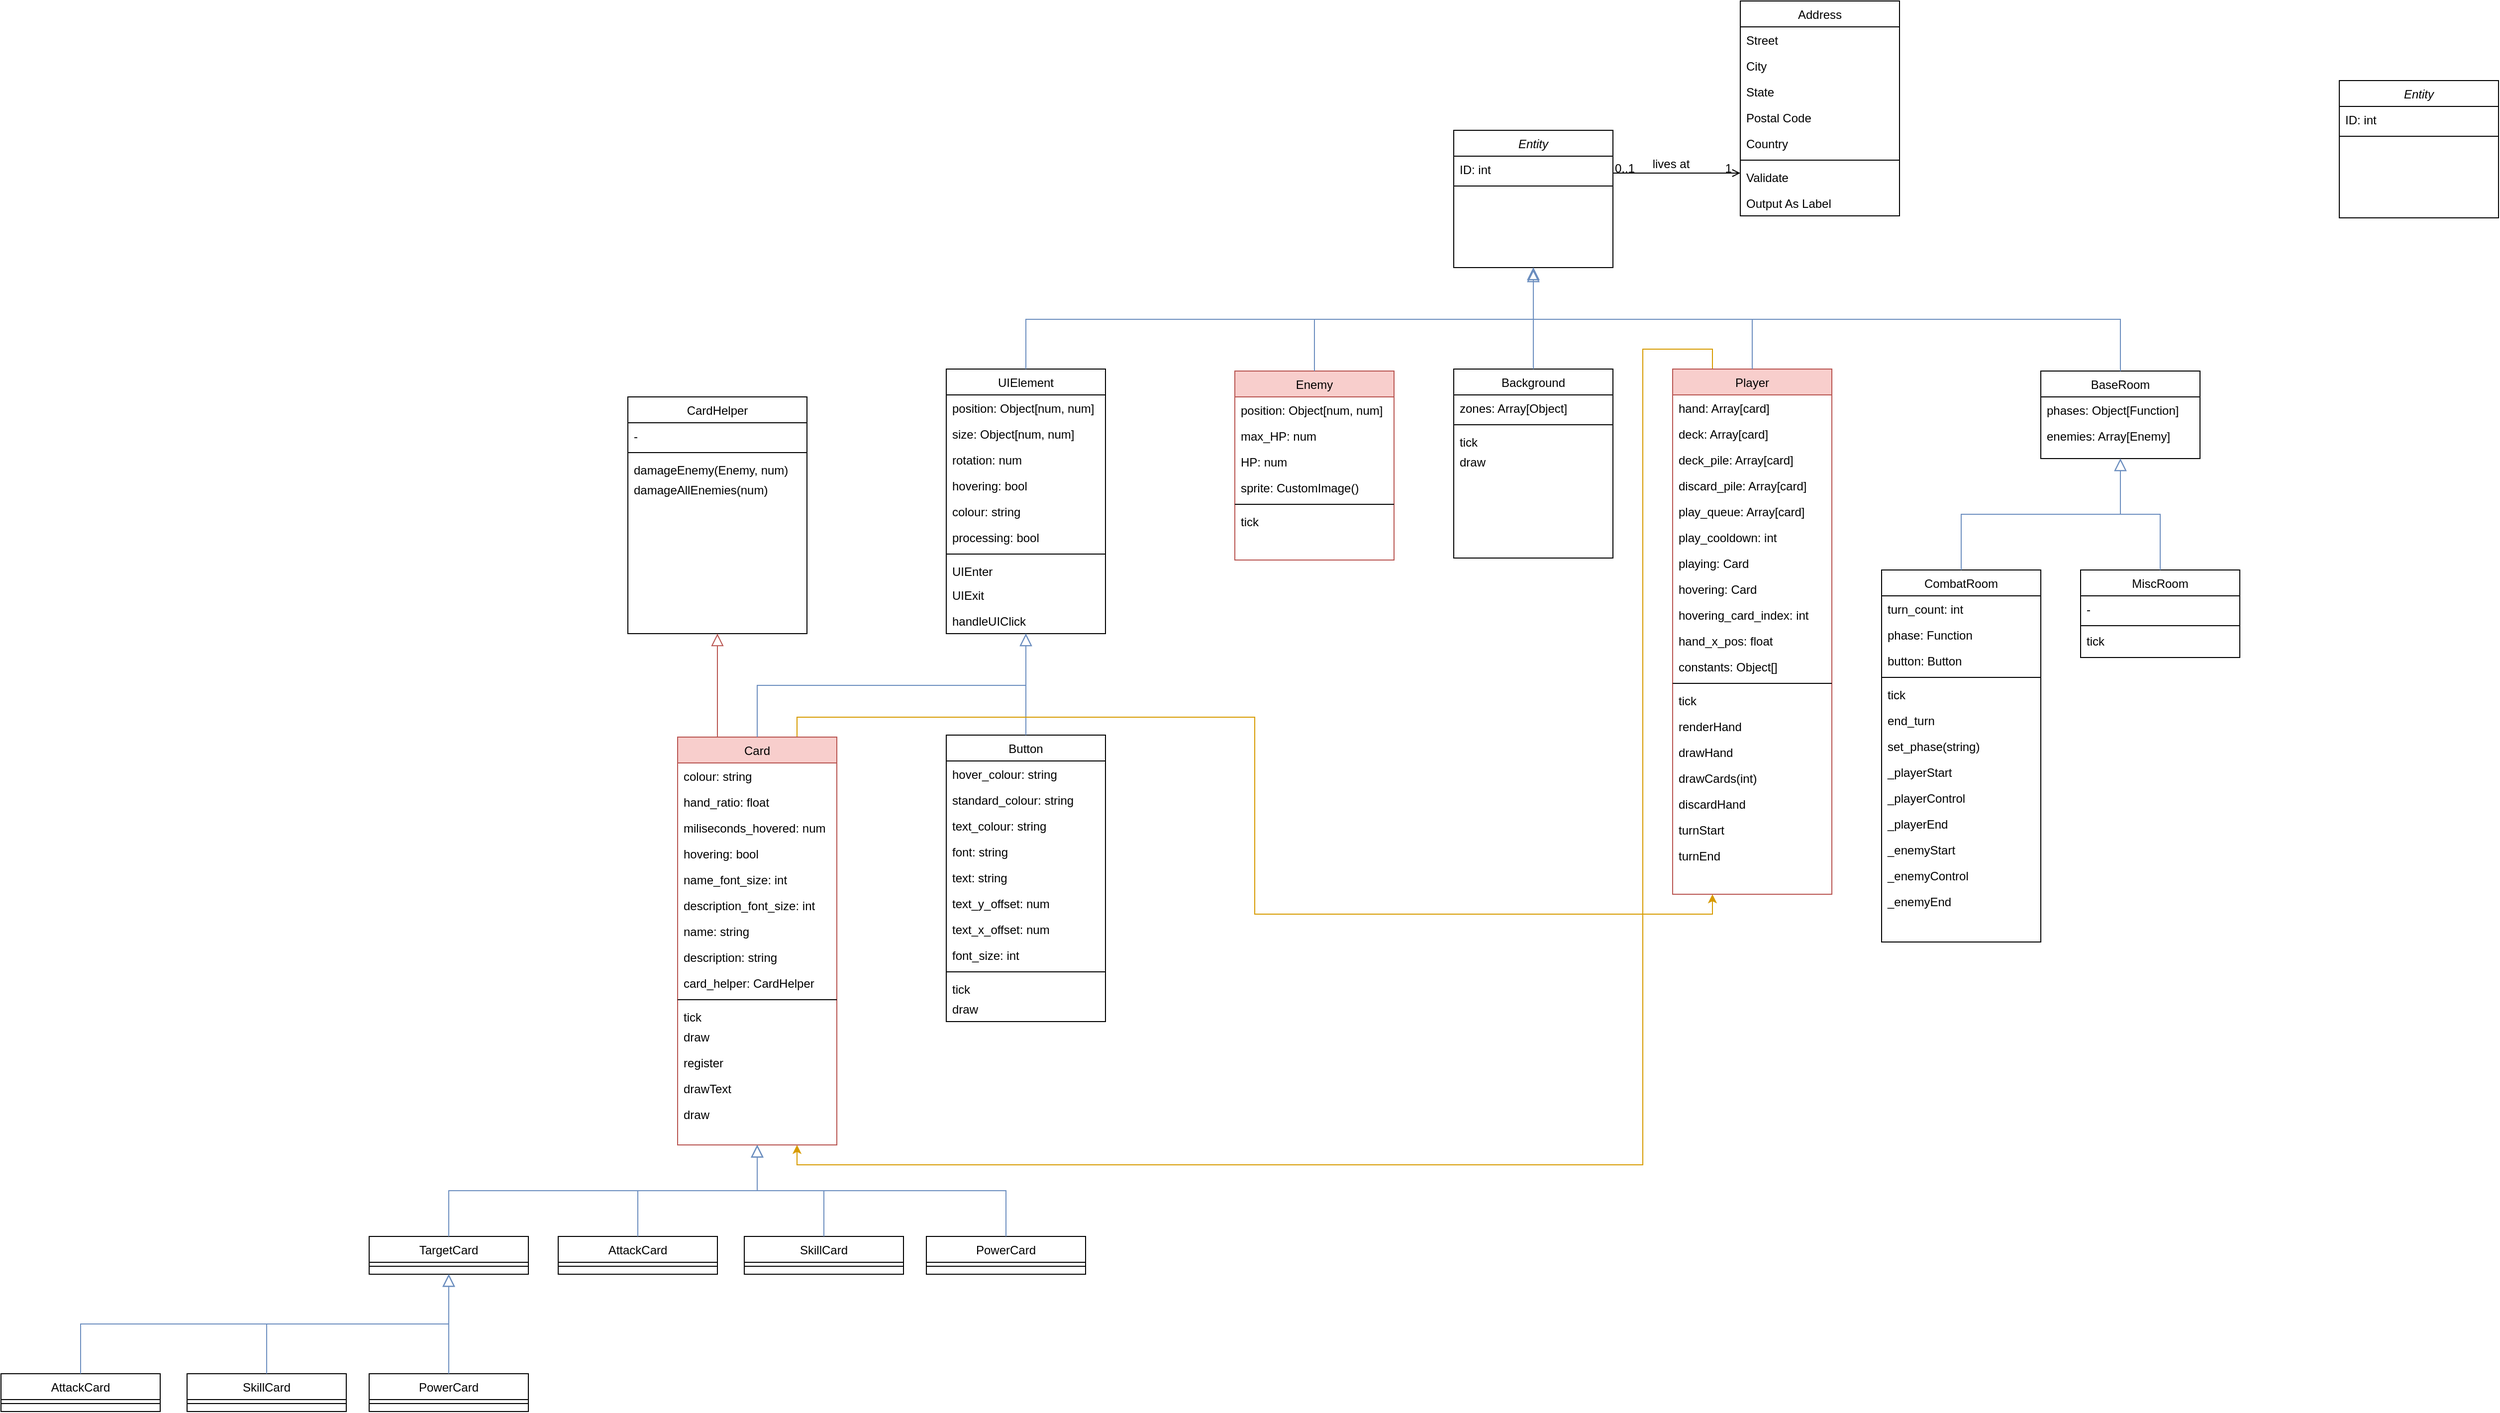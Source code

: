 <mxfile version="24.2.3" type="device">
  <diagram id="C5RBs43oDa-KdzZeNtuy" name="Page-1">
    <mxGraphModel dx="3088" dy="1959" grid="1" gridSize="10" guides="1" tooltips="1" connect="1" arrows="0" fold="1" page="1" pageScale="1" pageWidth="827" pageHeight="1169" math="0" shadow="0">
      <root>
        <mxCell id="WIyWlLk6GJQsqaUBKTNV-0" />
        <mxCell id="WIyWlLk6GJQsqaUBKTNV-1" parent="WIyWlLk6GJQsqaUBKTNV-0" />
        <mxCell id="zkfFHV4jXpPFQw0GAbJ--0" value="Entity" style="swimlane;fontStyle=2;align=center;verticalAlign=top;childLayout=stackLayout;horizontal=1;startSize=26;horizontalStack=0;resizeParent=1;resizeLast=0;collapsible=1;marginBottom=0;rounded=0;shadow=0;strokeWidth=1;" parent="WIyWlLk6GJQsqaUBKTNV-1" vertex="1">
          <mxGeometry x="220" y="120" width="160" height="138" as="geometry">
            <mxRectangle x="230" y="140" width="160" height="26" as="alternateBounds" />
          </mxGeometry>
        </mxCell>
        <mxCell id="zkfFHV4jXpPFQw0GAbJ--1" value="ID: int&#xa;" style="text;align=left;verticalAlign=top;spacingLeft=4;spacingRight=4;overflow=hidden;rotatable=0;points=[[0,0.5],[1,0.5]];portConstraint=eastwest;" parent="zkfFHV4jXpPFQw0GAbJ--0" vertex="1">
          <mxGeometry y="26" width="160" height="26" as="geometry" />
        </mxCell>
        <mxCell id="zkfFHV4jXpPFQw0GAbJ--4" value="" style="line;html=1;strokeWidth=1;align=left;verticalAlign=middle;spacingTop=-1;spacingLeft=3;spacingRight=3;rotatable=0;labelPosition=right;points=[];portConstraint=eastwest;" parent="zkfFHV4jXpPFQw0GAbJ--0" vertex="1">
          <mxGeometry y="52" width="160" height="8" as="geometry" />
        </mxCell>
        <mxCell id="zkfFHV4jXpPFQw0GAbJ--6" value="Enemy&#xa;" style="swimlane;fontStyle=0;align=center;verticalAlign=top;childLayout=stackLayout;horizontal=1;startSize=26;horizontalStack=0;resizeParent=1;resizeLast=0;collapsible=1;marginBottom=0;rounded=0;shadow=0;strokeWidth=1;fillColor=#f8cecc;strokeColor=#b85450;" parent="WIyWlLk6GJQsqaUBKTNV-1" vertex="1">
          <mxGeometry y="362" width="160" height="190" as="geometry">
            <mxRectangle x="130" y="380" width="160" height="26" as="alternateBounds" />
          </mxGeometry>
        </mxCell>
        <mxCell id="zkfFHV4jXpPFQw0GAbJ--7" value="position: Object[num, num]" style="text;align=left;verticalAlign=top;spacingLeft=4;spacingRight=4;overflow=hidden;rotatable=0;points=[[0,0.5],[1,0.5]];portConstraint=eastwest;" parent="zkfFHV4jXpPFQw0GAbJ--6" vertex="1">
          <mxGeometry y="26" width="160" height="26" as="geometry" />
        </mxCell>
        <mxCell id="zkfFHV4jXpPFQw0GAbJ--8" value="max_HP: num" style="text;align=left;verticalAlign=top;spacingLeft=4;spacingRight=4;overflow=hidden;rotatable=0;points=[[0,0.5],[1,0.5]];portConstraint=eastwest;rounded=0;shadow=0;html=0;" parent="zkfFHV4jXpPFQw0GAbJ--6" vertex="1">
          <mxGeometry y="52" width="160" height="26" as="geometry" />
        </mxCell>
        <mxCell id="6layJU2K6F3oopfivtQ4-11" value="HP: num" style="text;align=left;verticalAlign=top;spacingLeft=4;spacingRight=4;overflow=hidden;rotatable=0;points=[[0,0.5],[1,0.5]];portConstraint=eastwest;rounded=0;shadow=0;html=0;" parent="zkfFHV4jXpPFQw0GAbJ--6" vertex="1">
          <mxGeometry y="78" width="160" height="26" as="geometry" />
        </mxCell>
        <mxCell id="6layJU2K6F3oopfivtQ4-12" value="sprite: CustomImage()" style="text;align=left;verticalAlign=top;spacingLeft=4;spacingRight=4;overflow=hidden;rotatable=0;points=[[0,0.5],[1,0.5]];portConstraint=eastwest;rounded=0;shadow=0;html=0;" parent="zkfFHV4jXpPFQw0GAbJ--6" vertex="1">
          <mxGeometry y="104" width="160" height="26" as="geometry" />
        </mxCell>
        <mxCell id="zkfFHV4jXpPFQw0GAbJ--9" value="" style="line;html=1;strokeWidth=1;align=left;verticalAlign=middle;spacingTop=-1;spacingLeft=3;spacingRight=3;rotatable=0;labelPosition=right;points=[];portConstraint=eastwest;" parent="zkfFHV4jXpPFQw0GAbJ--6" vertex="1">
          <mxGeometry y="130" width="160" height="8" as="geometry" />
        </mxCell>
        <mxCell id="zkfFHV4jXpPFQw0GAbJ--11" value="tick" style="text;align=left;verticalAlign=top;spacingLeft=4;spacingRight=4;overflow=hidden;rotatable=0;points=[[0,0.5],[1,0.5]];portConstraint=eastwest;" parent="zkfFHV4jXpPFQw0GAbJ--6" vertex="1">
          <mxGeometry y="138" width="160" height="26" as="geometry" />
        </mxCell>
        <mxCell id="zkfFHV4jXpPFQw0GAbJ--13" value="Background" style="swimlane;fontStyle=0;align=center;verticalAlign=top;childLayout=stackLayout;horizontal=1;startSize=26;horizontalStack=0;resizeParent=1;resizeLast=0;collapsible=1;marginBottom=0;rounded=0;shadow=0;strokeWidth=1;" parent="WIyWlLk6GJQsqaUBKTNV-1" vertex="1">
          <mxGeometry x="220" y="360" width="160" height="190" as="geometry">
            <mxRectangle x="340" y="380" width="170" height="26" as="alternateBounds" />
          </mxGeometry>
        </mxCell>
        <mxCell id="zkfFHV4jXpPFQw0GAbJ--14" value="zones: Array[Object]" style="text;align=left;verticalAlign=top;spacingLeft=4;spacingRight=4;overflow=hidden;rotatable=0;points=[[0,0.5],[1,0.5]];portConstraint=eastwest;" parent="zkfFHV4jXpPFQw0GAbJ--13" vertex="1">
          <mxGeometry y="26" width="160" height="26" as="geometry" />
        </mxCell>
        <mxCell id="zkfFHV4jXpPFQw0GAbJ--15" value="" style="line;html=1;strokeWidth=1;align=left;verticalAlign=middle;spacingTop=-1;spacingLeft=3;spacingRight=3;rotatable=0;labelPosition=right;points=[];portConstraint=eastwest;" parent="zkfFHV4jXpPFQw0GAbJ--13" vertex="1">
          <mxGeometry y="52" width="160" height="8" as="geometry" />
        </mxCell>
        <mxCell id="6layJU2K6F3oopfivtQ4-4" value="tick&#xa;" style="text;align=left;verticalAlign=top;spacingLeft=4;spacingRight=4;overflow=hidden;rotatable=0;points=[[0,0.5],[1,0.5]];portConstraint=eastwest;" parent="zkfFHV4jXpPFQw0GAbJ--13" vertex="1">
          <mxGeometry y="60" width="160" height="20" as="geometry" />
        </mxCell>
        <mxCell id="6layJU2K6F3oopfivtQ4-3" value="draw" style="text;align=left;verticalAlign=top;spacingLeft=4;spacingRight=4;overflow=hidden;rotatable=0;points=[[0,0.5],[1,0.5]];portConstraint=eastwest;" parent="zkfFHV4jXpPFQw0GAbJ--13" vertex="1">
          <mxGeometry y="80" width="160" height="26" as="geometry" />
        </mxCell>
        <mxCell id="zkfFHV4jXpPFQw0GAbJ--16" value="" style="endArrow=block;endSize=10;endFill=0;shadow=0;strokeWidth=1;rounded=0;curved=0;edgeStyle=elbowEdgeStyle;elbow=vertical;fillColor=#dae8fc;strokeColor=#6c8ebf;" parent="WIyWlLk6GJQsqaUBKTNV-1" source="zkfFHV4jXpPFQw0GAbJ--13" target="zkfFHV4jXpPFQw0GAbJ--0" edge="1">
          <mxGeometry width="160" relative="1" as="geometry">
            <mxPoint x="210" y="373" as="sourcePoint" />
            <mxPoint x="310" y="271" as="targetPoint" />
          </mxGeometry>
        </mxCell>
        <mxCell id="zkfFHV4jXpPFQw0GAbJ--17" value="Address" style="swimlane;fontStyle=0;align=center;verticalAlign=top;childLayout=stackLayout;horizontal=1;startSize=26;horizontalStack=0;resizeParent=1;resizeLast=0;collapsible=1;marginBottom=0;rounded=0;shadow=0;strokeWidth=1;" parent="WIyWlLk6GJQsqaUBKTNV-1" vertex="1">
          <mxGeometry x="508" y="-10" width="160" height="216" as="geometry">
            <mxRectangle x="550" y="140" width="160" height="26" as="alternateBounds" />
          </mxGeometry>
        </mxCell>
        <mxCell id="zkfFHV4jXpPFQw0GAbJ--18" value="Street" style="text;align=left;verticalAlign=top;spacingLeft=4;spacingRight=4;overflow=hidden;rotatable=0;points=[[0,0.5],[1,0.5]];portConstraint=eastwest;" parent="zkfFHV4jXpPFQw0GAbJ--17" vertex="1">
          <mxGeometry y="26" width="160" height="26" as="geometry" />
        </mxCell>
        <mxCell id="zkfFHV4jXpPFQw0GAbJ--19" value="City" style="text;align=left;verticalAlign=top;spacingLeft=4;spacingRight=4;overflow=hidden;rotatable=0;points=[[0,0.5],[1,0.5]];portConstraint=eastwest;rounded=0;shadow=0;html=0;" parent="zkfFHV4jXpPFQw0GAbJ--17" vertex="1">
          <mxGeometry y="52" width="160" height="26" as="geometry" />
        </mxCell>
        <mxCell id="zkfFHV4jXpPFQw0GAbJ--20" value="State" style="text;align=left;verticalAlign=top;spacingLeft=4;spacingRight=4;overflow=hidden;rotatable=0;points=[[0,0.5],[1,0.5]];portConstraint=eastwest;rounded=0;shadow=0;html=0;" parent="zkfFHV4jXpPFQw0GAbJ--17" vertex="1">
          <mxGeometry y="78" width="160" height="26" as="geometry" />
        </mxCell>
        <mxCell id="zkfFHV4jXpPFQw0GAbJ--21" value="Postal Code" style="text;align=left;verticalAlign=top;spacingLeft=4;spacingRight=4;overflow=hidden;rotatable=0;points=[[0,0.5],[1,0.5]];portConstraint=eastwest;rounded=0;shadow=0;html=0;" parent="zkfFHV4jXpPFQw0GAbJ--17" vertex="1">
          <mxGeometry y="104" width="160" height="26" as="geometry" />
        </mxCell>
        <mxCell id="zkfFHV4jXpPFQw0GAbJ--22" value="Country" style="text;align=left;verticalAlign=top;spacingLeft=4;spacingRight=4;overflow=hidden;rotatable=0;points=[[0,0.5],[1,0.5]];portConstraint=eastwest;rounded=0;shadow=0;html=0;" parent="zkfFHV4jXpPFQw0GAbJ--17" vertex="1">
          <mxGeometry y="130" width="160" height="26" as="geometry" />
        </mxCell>
        <mxCell id="zkfFHV4jXpPFQw0GAbJ--23" value="" style="line;html=1;strokeWidth=1;align=left;verticalAlign=middle;spacingTop=-1;spacingLeft=3;spacingRight=3;rotatable=0;labelPosition=right;points=[];portConstraint=eastwest;" parent="zkfFHV4jXpPFQw0GAbJ--17" vertex="1">
          <mxGeometry y="156" width="160" height="8" as="geometry" />
        </mxCell>
        <mxCell id="zkfFHV4jXpPFQw0GAbJ--24" value="Validate" style="text;align=left;verticalAlign=top;spacingLeft=4;spacingRight=4;overflow=hidden;rotatable=0;points=[[0,0.5],[1,0.5]];portConstraint=eastwest;" parent="zkfFHV4jXpPFQw0GAbJ--17" vertex="1">
          <mxGeometry y="164" width="160" height="26" as="geometry" />
        </mxCell>
        <mxCell id="zkfFHV4jXpPFQw0GAbJ--25" value="Output As Label" style="text;align=left;verticalAlign=top;spacingLeft=4;spacingRight=4;overflow=hidden;rotatable=0;points=[[0,0.5],[1,0.5]];portConstraint=eastwest;" parent="zkfFHV4jXpPFQw0GAbJ--17" vertex="1">
          <mxGeometry y="190" width="160" height="26" as="geometry" />
        </mxCell>
        <mxCell id="zkfFHV4jXpPFQw0GAbJ--26" value="" style="endArrow=open;shadow=0;strokeWidth=1;rounded=0;curved=0;endFill=1;edgeStyle=elbowEdgeStyle;elbow=vertical;" parent="WIyWlLk6GJQsqaUBKTNV-1" source="zkfFHV4jXpPFQw0GAbJ--0" target="zkfFHV4jXpPFQw0GAbJ--17" edge="1">
          <mxGeometry x="0.5" y="41" relative="1" as="geometry">
            <mxPoint x="380" y="192" as="sourcePoint" />
            <mxPoint x="540" y="192" as="targetPoint" />
            <mxPoint x="-40" y="32" as="offset" />
          </mxGeometry>
        </mxCell>
        <mxCell id="zkfFHV4jXpPFQw0GAbJ--27" value="0..1" style="resizable=0;align=left;verticalAlign=bottom;labelBackgroundColor=none;fontSize=12;" parent="zkfFHV4jXpPFQw0GAbJ--26" connectable="0" vertex="1">
          <mxGeometry x="-1" relative="1" as="geometry">
            <mxPoint y="4" as="offset" />
          </mxGeometry>
        </mxCell>
        <mxCell id="zkfFHV4jXpPFQw0GAbJ--28" value="1" style="resizable=0;align=right;verticalAlign=bottom;labelBackgroundColor=none;fontSize=12;" parent="zkfFHV4jXpPFQw0GAbJ--26" connectable="0" vertex="1">
          <mxGeometry x="1" relative="1" as="geometry">
            <mxPoint x="-7" y="4" as="offset" />
          </mxGeometry>
        </mxCell>
        <mxCell id="zkfFHV4jXpPFQw0GAbJ--29" value="lives at" style="text;html=1;resizable=0;points=[];;align=center;verticalAlign=middle;labelBackgroundColor=none;rounded=0;shadow=0;strokeWidth=1;fontSize=12;" parent="zkfFHV4jXpPFQw0GAbJ--26" vertex="1" connectable="0">
          <mxGeometry x="0.5" y="49" relative="1" as="geometry">
            <mxPoint x="-38" y="40" as="offset" />
          </mxGeometry>
        </mxCell>
        <mxCell id="kml0A3hVeh6JMfL_fnYC-1" style="edgeStyle=orthogonalEdgeStyle;rounded=0;orthogonalLoop=1;jettySize=auto;html=1;exitX=0.25;exitY=0;exitDx=0;exitDy=0;entryX=0.75;entryY=1;entryDx=0;entryDy=0;fillColor=#ffe6cc;strokeColor=#d79b00;" edge="1" parent="WIyWlLk6GJQsqaUBKTNV-1" source="6layJU2K6F3oopfivtQ4-13" target="6layJU2K6F3oopfivtQ4-167">
          <mxGeometry relative="1" as="geometry">
            <mxPoint x="-70" y="1010" as="targetPoint" />
            <Array as="points">
              <mxPoint x="480" y="340" />
              <mxPoint x="410" y="340" />
              <mxPoint x="410" y="1160" />
              <mxPoint x="-440" y="1160" />
            </Array>
          </mxGeometry>
        </mxCell>
        <mxCell id="6layJU2K6F3oopfivtQ4-13" value="Player" style="swimlane;fontStyle=0;align=center;verticalAlign=top;childLayout=stackLayout;horizontal=1;startSize=26;horizontalStack=0;resizeParent=1;resizeLast=0;collapsible=1;marginBottom=0;rounded=0;shadow=0;strokeWidth=1;fillColor=#f8cecc;strokeColor=#b85450;" parent="WIyWlLk6GJQsqaUBKTNV-1" vertex="1">
          <mxGeometry x="440" y="360" width="160" height="528" as="geometry">
            <mxRectangle x="130" y="380" width="160" height="26" as="alternateBounds" />
          </mxGeometry>
        </mxCell>
        <mxCell id="6layJU2K6F3oopfivtQ4-14" value="hand: Array[card]" style="text;align=left;verticalAlign=top;spacingLeft=4;spacingRight=4;overflow=hidden;rotatable=0;points=[[0,0.5],[1,0.5]];portConstraint=eastwest;" parent="6layJU2K6F3oopfivtQ4-13" vertex="1">
          <mxGeometry y="26" width="160" height="26" as="geometry" />
        </mxCell>
        <mxCell id="6layJU2K6F3oopfivtQ4-15" value="deck: Array[card]" style="text;align=left;verticalAlign=top;spacingLeft=4;spacingRight=4;overflow=hidden;rotatable=0;points=[[0,0.5],[1,0.5]];portConstraint=eastwest;rounded=0;shadow=0;html=0;" parent="6layJU2K6F3oopfivtQ4-13" vertex="1">
          <mxGeometry y="52" width="160" height="26" as="geometry" />
        </mxCell>
        <mxCell id="6layJU2K6F3oopfivtQ4-16" value="deck_pile: Array[card]" style="text;align=left;verticalAlign=top;spacingLeft=4;spacingRight=4;overflow=hidden;rotatable=0;points=[[0,0.5],[1,0.5]];portConstraint=eastwest;rounded=0;shadow=0;html=0;" parent="6layJU2K6F3oopfivtQ4-13" vertex="1">
          <mxGeometry y="78" width="160" height="26" as="geometry" />
        </mxCell>
        <mxCell id="6layJU2K6F3oopfivtQ4-17" value="discard_pile: Array[card]" style="text;align=left;verticalAlign=top;spacingLeft=4;spacingRight=4;overflow=hidden;rotatable=0;points=[[0,0.5],[1,0.5]];portConstraint=eastwest;rounded=0;shadow=0;html=0;" parent="6layJU2K6F3oopfivtQ4-13" vertex="1">
          <mxGeometry y="104" width="160" height="26" as="geometry" />
        </mxCell>
        <mxCell id="6layJU2K6F3oopfivtQ4-23" value="play_queue: Array[card]" style="text;align=left;verticalAlign=top;spacingLeft=4;spacingRight=4;overflow=hidden;rotatable=0;points=[[0,0.5],[1,0.5]];portConstraint=eastwest;rounded=0;shadow=0;html=0;" parent="6layJU2K6F3oopfivtQ4-13" vertex="1">
          <mxGeometry y="130" width="160" height="26" as="geometry" />
        </mxCell>
        <mxCell id="6layJU2K6F3oopfivtQ4-26" value="play_cooldown: int" style="text;align=left;verticalAlign=top;spacingLeft=4;spacingRight=4;overflow=hidden;rotatable=0;points=[[0,0.5],[1,0.5]];portConstraint=eastwest;rounded=0;shadow=0;html=0;" parent="6layJU2K6F3oopfivtQ4-13" vertex="1">
          <mxGeometry y="156" width="160" height="26" as="geometry" />
        </mxCell>
        <mxCell id="6layJU2K6F3oopfivtQ4-22" value="playing: Card" style="text;align=left;verticalAlign=top;spacingLeft=4;spacingRight=4;overflow=hidden;rotatable=0;points=[[0,0.5],[1,0.5]];portConstraint=eastwest;rounded=0;shadow=0;html=0;" parent="6layJU2K6F3oopfivtQ4-13" vertex="1">
          <mxGeometry y="182" width="160" height="26" as="geometry" />
        </mxCell>
        <mxCell id="6layJU2K6F3oopfivtQ4-21" value="hovering: Card" style="text;align=left;verticalAlign=top;spacingLeft=4;spacingRight=4;overflow=hidden;rotatable=0;points=[[0,0.5],[1,0.5]];portConstraint=eastwest;rounded=0;shadow=0;html=0;" parent="6layJU2K6F3oopfivtQ4-13" vertex="1">
          <mxGeometry y="208" width="160" height="26" as="geometry" />
        </mxCell>
        <mxCell id="6layJU2K6F3oopfivtQ4-27" value="hovering_card_index: int&#xa;" style="text;align=left;verticalAlign=top;spacingLeft=4;spacingRight=4;overflow=hidden;rotatable=0;points=[[0,0.5],[1,0.5]];portConstraint=eastwest;rounded=0;shadow=0;html=0;" parent="6layJU2K6F3oopfivtQ4-13" vertex="1">
          <mxGeometry y="234" width="160" height="26" as="geometry" />
        </mxCell>
        <mxCell id="6layJU2K6F3oopfivtQ4-25" value="hand_x_pos: float" style="text;align=left;verticalAlign=top;spacingLeft=4;spacingRight=4;overflow=hidden;rotatable=0;points=[[0,0.5],[1,0.5]];portConstraint=eastwest;rounded=0;shadow=0;html=0;" parent="6layJU2K6F3oopfivtQ4-13" vertex="1">
          <mxGeometry y="260" width="160" height="26" as="geometry" />
        </mxCell>
        <mxCell id="6layJU2K6F3oopfivtQ4-28" value="constants: Object[]" style="text;align=left;verticalAlign=top;spacingLeft=4;spacingRight=4;overflow=hidden;rotatable=0;points=[[0,0.5],[1,0.5]];portConstraint=eastwest;rounded=0;shadow=0;html=0;" parent="6layJU2K6F3oopfivtQ4-13" vertex="1">
          <mxGeometry y="286" width="160" height="26" as="geometry" />
        </mxCell>
        <mxCell id="6layJU2K6F3oopfivtQ4-18" value="" style="line;html=1;strokeWidth=1;align=left;verticalAlign=middle;spacingTop=-1;spacingLeft=3;spacingRight=3;rotatable=0;labelPosition=right;points=[];portConstraint=eastwest;" parent="6layJU2K6F3oopfivtQ4-13" vertex="1">
          <mxGeometry y="312" width="160" height="8" as="geometry" />
        </mxCell>
        <mxCell id="6layJU2K6F3oopfivtQ4-116" value="tick" style="text;align=left;verticalAlign=top;spacingLeft=4;spacingRight=4;overflow=hidden;rotatable=0;points=[[0,0.5],[1,0.5]];portConstraint=eastwest;" parent="6layJU2K6F3oopfivtQ4-13" vertex="1">
          <mxGeometry y="320" width="160" height="26" as="geometry" />
        </mxCell>
        <mxCell id="6layJU2K6F3oopfivtQ4-45" value="renderHand" style="text;align=left;verticalAlign=top;spacingLeft=4;spacingRight=4;overflow=hidden;rotatable=0;points=[[0,0.5],[1,0.5]];portConstraint=eastwest;" parent="6layJU2K6F3oopfivtQ4-13" vertex="1">
          <mxGeometry y="346" width="160" height="26" as="geometry" />
        </mxCell>
        <mxCell id="6layJU2K6F3oopfivtQ4-29" value="drawHand" style="text;align=left;verticalAlign=top;spacingLeft=4;spacingRight=4;overflow=hidden;rotatable=0;points=[[0,0.5],[1,0.5]];portConstraint=eastwest;" parent="6layJU2K6F3oopfivtQ4-13" vertex="1">
          <mxGeometry y="372" width="160" height="26" as="geometry" />
        </mxCell>
        <mxCell id="6layJU2K6F3oopfivtQ4-46" value="drawCards(int)" style="text;align=left;verticalAlign=top;spacingLeft=4;spacingRight=4;overflow=hidden;rotatable=0;points=[[0,0.5],[1,0.5]];portConstraint=eastwest;" parent="6layJU2K6F3oopfivtQ4-13" vertex="1">
          <mxGeometry y="398" width="160" height="26" as="geometry" />
        </mxCell>
        <mxCell id="6layJU2K6F3oopfivtQ4-47" value="discardHand" style="text;align=left;verticalAlign=top;spacingLeft=4;spacingRight=4;overflow=hidden;rotatable=0;points=[[0,0.5],[1,0.5]];portConstraint=eastwest;" parent="6layJU2K6F3oopfivtQ4-13" vertex="1">
          <mxGeometry y="424" width="160" height="26" as="geometry" />
        </mxCell>
        <mxCell id="6layJU2K6F3oopfivtQ4-48" value="turnStart" style="text;align=left;verticalAlign=top;spacingLeft=4;spacingRight=4;overflow=hidden;rotatable=0;points=[[0,0.5],[1,0.5]];portConstraint=eastwest;" parent="6layJU2K6F3oopfivtQ4-13" vertex="1">
          <mxGeometry y="450" width="160" height="26" as="geometry" />
        </mxCell>
        <mxCell id="6layJU2K6F3oopfivtQ4-49" value="turnEnd" style="text;align=left;verticalAlign=top;spacingLeft=4;spacingRight=4;overflow=hidden;rotatable=0;points=[[0,0.5],[1,0.5]];portConstraint=eastwest;" parent="6layJU2K6F3oopfivtQ4-13" vertex="1">
          <mxGeometry y="476" width="160" height="26" as="geometry" />
        </mxCell>
        <mxCell id="6layJU2K6F3oopfivtQ4-20" value="" style="endArrow=block;endSize=10;endFill=0;shadow=0;strokeWidth=1;rounded=0;curved=0;edgeStyle=elbowEdgeStyle;elbow=vertical;fillColor=#dae8fc;strokeColor=#6c8ebf;" parent="WIyWlLk6GJQsqaUBKTNV-1" source="6layJU2K6F3oopfivtQ4-13" edge="1">
          <mxGeometry width="160" relative="1" as="geometry">
            <mxPoint x="540" y="370" as="sourcePoint" />
            <mxPoint x="300" y="260" as="targetPoint" />
          </mxGeometry>
        </mxCell>
        <mxCell id="6layJU2K6F3oopfivtQ4-50" value="BaseRoom" style="swimlane;fontStyle=0;align=center;verticalAlign=top;childLayout=stackLayout;horizontal=1;startSize=26;horizontalStack=0;resizeParent=1;resizeLast=0;collapsible=1;marginBottom=0;rounded=0;shadow=0;strokeWidth=1;" parent="WIyWlLk6GJQsqaUBKTNV-1" vertex="1">
          <mxGeometry x="810" y="362" width="160" height="88" as="geometry">
            <mxRectangle x="340" y="380" width="170" height="26" as="alternateBounds" />
          </mxGeometry>
        </mxCell>
        <mxCell id="6layJU2K6F3oopfivtQ4-51" value="phases: Object[Function]" style="text;align=left;verticalAlign=top;spacingLeft=4;spacingRight=4;overflow=hidden;rotatable=0;points=[[0,0.5],[1,0.5]];portConstraint=eastwest;" parent="6layJU2K6F3oopfivtQ4-50" vertex="1">
          <mxGeometry y="26" width="160" height="26" as="geometry" />
        </mxCell>
        <mxCell id="6layJU2K6F3oopfivtQ4-57" value="enemies: Array[Enemy]" style="text;align=left;verticalAlign=top;spacingLeft=4;spacingRight=4;overflow=hidden;rotatable=0;points=[[0,0.5],[1,0.5]];portConstraint=eastwest;" parent="6layJU2K6F3oopfivtQ4-50" vertex="1">
          <mxGeometry y="52" width="160" height="26" as="geometry" />
        </mxCell>
        <mxCell id="6layJU2K6F3oopfivtQ4-55" value="" style="endArrow=block;endSize=10;endFill=0;shadow=0;strokeWidth=1;rounded=0;curved=0;edgeStyle=elbowEdgeStyle;elbow=vertical;entryX=0.5;entryY=1;entryDx=0;entryDy=0;fillColor=#dae8fc;strokeColor=#6c8ebf;" parent="WIyWlLk6GJQsqaUBKTNV-1" source="6layJU2K6F3oopfivtQ4-50" target="zkfFHV4jXpPFQw0GAbJ--0" edge="1">
          <mxGeometry width="160" relative="1" as="geometry">
            <mxPoint x="650" y="375" as="sourcePoint" />
            <mxPoint x="740" y="260" as="targetPoint" />
          </mxGeometry>
        </mxCell>
        <mxCell id="6layJU2K6F3oopfivtQ4-56" value="" style="endArrow=block;endSize=10;endFill=0;shadow=0;strokeWidth=1;rounded=0;curved=0;edgeStyle=elbowEdgeStyle;elbow=vertical;entryX=0.5;entryY=1;entryDx=0;entryDy=0;exitX=0.5;exitY=0;exitDx=0;exitDy=0;fillColor=#dae8fc;strokeColor=#6c8ebf;" parent="WIyWlLk6GJQsqaUBKTNV-1" source="zkfFHV4jXpPFQw0GAbJ--6" edge="1">
          <mxGeometry width="160" relative="1" as="geometry">
            <mxPoint x="740" y="362" as="sourcePoint" />
            <mxPoint x="300" y="258" as="targetPoint" />
          </mxGeometry>
        </mxCell>
        <mxCell id="6layJU2K6F3oopfivtQ4-58" value="CombatRoom" style="swimlane;fontStyle=0;align=center;verticalAlign=top;childLayout=stackLayout;horizontal=1;startSize=26;horizontalStack=0;resizeParent=1;resizeLast=0;collapsible=1;marginBottom=0;rounded=0;shadow=0;strokeWidth=1;" parent="WIyWlLk6GJQsqaUBKTNV-1" vertex="1">
          <mxGeometry x="650" y="562" width="160" height="374" as="geometry">
            <mxRectangle x="340" y="380" width="170" height="26" as="alternateBounds" />
          </mxGeometry>
        </mxCell>
        <mxCell id="6layJU2K6F3oopfivtQ4-59" value="turn_count: int" style="text;align=left;verticalAlign=top;spacingLeft=4;spacingRight=4;overflow=hidden;rotatable=0;points=[[0,0.5],[1,0.5]];portConstraint=eastwest;" parent="6layJU2K6F3oopfivtQ4-58" vertex="1">
          <mxGeometry y="26" width="160" height="26" as="geometry" />
        </mxCell>
        <mxCell id="6layJU2K6F3oopfivtQ4-64" value="phase: Function" style="text;align=left;verticalAlign=top;spacingLeft=4;spacingRight=4;overflow=hidden;rotatable=0;points=[[0,0.5],[1,0.5]];portConstraint=eastwest;" parent="6layJU2K6F3oopfivtQ4-58" vertex="1">
          <mxGeometry y="52" width="160" height="26" as="geometry" />
        </mxCell>
        <mxCell id="6layJU2K6F3oopfivtQ4-65" value="button: Button" style="text;align=left;verticalAlign=top;spacingLeft=4;spacingRight=4;overflow=hidden;rotatable=0;points=[[0,0.5],[1,0.5]];portConstraint=eastwest;" parent="6layJU2K6F3oopfivtQ4-58" vertex="1">
          <mxGeometry y="78" width="160" height="26" as="geometry" />
        </mxCell>
        <mxCell id="6layJU2K6F3oopfivtQ4-60" value="" style="line;html=1;strokeWidth=1;align=left;verticalAlign=middle;spacingTop=-1;spacingLeft=3;spacingRight=3;rotatable=0;labelPosition=right;points=[];portConstraint=eastwest;" parent="6layJU2K6F3oopfivtQ4-58" vertex="1">
          <mxGeometry y="104" width="160" height="8" as="geometry" />
        </mxCell>
        <mxCell id="6layJU2K6F3oopfivtQ4-114" value="tick" style="text;align=left;verticalAlign=top;spacingLeft=4;spacingRight=4;overflow=hidden;rotatable=0;points=[[0,0.5],[1,0.5]];portConstraint=eastwest;" parent="6layJU2K6F3oopfivtQ4-58" vertex="1">
          <mxGeometry y="112" width="160" height="26" as="geometry" />
        </mxCell>
        <mxCell id="6layJU2K6F3oopfivtQ4-61" value="end_turn" style="text;align=left;verticalAlign=top;spacingLeft=4;spacingRight=4;overflow=hidden;rotatable=0;points=[[0,0.5],[1,0.5]];portConstraint=eastwest;" parent="6layJU2K6F3oopfivtQ4-58" vertex="1">
          <mxGeometry y="138" width="160" height="26" as="geometry" />
        </mxCell>
        <mxCell id="6layJU2K6F3oopfivtQ4-66" value="set_phase(string)" style="text;align=left;verticalAlign=top;spacingLeft=4;spacingRight=4;overflow=hidden;rotatable=0;points=[[0,0.5],[1,0.5]];portConstraint=eastwest;" parent="6layJU2K6F3oopfivtQ4-58" vertex="1">
          <mxGeometry y="164" width="160" height="26" as="geometry" />
        </mxCell>
        <mxCell id="6layJU2K6F3oopfivtQ4-67" value="_playerStart" style="text;align=left;verticalAlign=top;spacingLeft=4;spacingRight=4;overflow=hidden;rotatable=0;points=[[0,0.5],[1,0.5]];portConstraint=eastwest;" parent="6layJU2K6F3oopfivtQ4-58" vertex="1">
          <mxGeometry y="190" width="160" height="26" as="geometry" />
        </mxCell>
        <mxCell id="6layJU2K6F3oopfivtQ4-77" value="_playerControl" style="text;align=left;verticalAlign=top;spacingLeft=4;spacingRight=4;overflow=hidden;rotatable=0;points=[[0,0.5],[1,0.5]];portConstraint=eastwest;" parent="6layJU2K6F3oopfivtQ4-58" vertex="1">
          <mxGeometry y="216" width="160" height="26" as="geometry" />
        </mxCell>
        <mxCell id="6layJU2K6F3oopfivtQ4-78" value="_playerEnd" style="text;align=left;verticalAlign=top;spacingLeft=4;spacingRight=4;overflow=hidden;rotatable=0;points=[[0,0.5],[1,0.5]];portConstraint=eastwest;" parent="6layJU2K6F3oopfivtQ4-58" vertex="1">
          <mxGeometry y="242" width="160" height="26" as="geometry" />
        </mxCell>
        <mxCell id="6layJU2K6F3oopfivtQ4-79" value="_enemyStart" style="text;align=left;verticalAlign=top;spacingLeft=4;spacingRight=4;overflow=hidden;rotatable=0;points=[[0,0.5],[1,0.5]];portConstraint=eastwest;" parent="6layJU2K6F3oopfivtQ4-58" vertex="1">
          <mxGeometry y="268" width="160" height="26" as="geometry" />
        </mxCell>
        <mxCell id="6layJU2K6F3oopfivtQ4-80" value="_enemyControl" style="text;align=left;verticalAlign=top;spacingLeft=4;spacingRight=4;overflow=hidden;rotatable=0;points=[[0,0.5],[1,0.5]];portConstraint=eastwest;" parent="6layJU2K6F3oopfivtQ4-58" vertex="1">
          <mxGeometry y="294" width="160" height="26" as="geometry" />
        </mxCell>
        <mxCell id="6layJU2K6F3oopfivtQ4-81" value="_enemyEnd" style="text;align=left;verticalAlign=top;spacingLeft=4;spacingRight=4;overflow=hidden;rotatable=0;points=[[0,0.5],[1,0.5]];portConstraint=eastwest;" parent="6layJU2K6F3oopfivtQ4-58" vertex="1">
          <mxGeometry y="320" width="160" height="26" as="geometry" />
        </mxCell>
        <mxCell id="6layJU2K6F3oopfivtQ4-63" value="" style="endArrow=block;endSize=10;endFill=0;shadow=0;strokeWidth=1;rounded=0;curved=0;edgeStyle=elbowEdgeStyle;elbow=vertical;entryX=0.5;entryY=1;entryDx=0;entryDy=0;fillColor=#dae8fc;strokeColor=#6c8ebf;" parent="WIyWlLk6GJQsqaUBKTNV-1" source="6layJU2K6F3oopfivtQ4-58" target="6layJU2K6F3oopfivtQ4-50" edge="1">
          <mxGeometry width="160" relative="1" as="geometry">
            <mxPoint x="640" y="575" as="sourcePoint" />
            <mxPoint x="730" y="460" as="targetPoint" />
          </mxGeometry>
        </mxCell>
        <mxCell id="6layJU2K6F3oopfivtQ4-82" value="MiscRoom" style="swimlane;fontStyle=0;align=center;verticalAlign=top;childLayout=stackLayout;horizontal=1;startSize=26;horizontalStack=0;resizeParent=1;resizeLast=0;collapsible=1;marginBottom=0;rounded=0;shadow=0;strokeWidth=1;" parent="WIyWlLk6GJQsqaUBKTNV-1" vertex="1">
          <mxGeometry x="850" y="562" width="160" height="88" as="geometry">
            <mxRectangle x="340" y="380" width="170" height="26" as="alternateBounds" />
          </mxGeometry>
        </mxCell>
        <mxCell id="6layJU2K6F3oopfivtQ4-97" value="-" style="text;align=left;verticalAlign=top;spacingLeft=4;spacingRight=4;overflow=hidden;rotatable=0;points=[[0,0.5],[1,0.5]];portConstraint=eastwest;" parent="6layJU2K6F3oopfivtQ4-82" vertex="1">
          <mxGeometry y="26" width="160" height="28" as="geometry" />
        </mxCell>
        <mxCell id="6layJU2K6F3oopfivtQ4-86" value="" style="line;html=1;strokeWidth=1;align=left;verticalAlign=middle;spacingTop=-1;spacingLeft=3;spacingRight=3;rotatable=0;labelPosition=right;points=[];portConstraint=eastwest;" parent="6layJU2K6F3oopfivtQ4-82" vertex="1">
          <mxGeometry y="54" width="160" height="4" as="geometry" />
        </mxCell>
        <mxCell id="6layJU2K6F3oopfivtQ4-87" value="tick&#xa;" style="text;align=left;verticalAlign=top;spacingLeft=4;spacingRight=4;overflow=hidden;rotatable=0;points=[[0,0.5],[1,0.5]];portConstraint=eastwest;" parent="6layJU2K6F3oopfivtQ4-82" vertex="1">
          <mxGeometry y="58" width="160" height="28" as="geometry" />
        </mxCell>
        <mxCell id="6layJU2K6F3oopfivtQ4-96" value="" style="endArrow=block;endSize=10;endFill=0;shadow=0;strokeWidth=1;rounded=0;curved=0;edgeStyle=elbowEdgeStyle;elbow=vertical;fillColor=#dae8fc;strokeColor=#6c8ebf;" parent="WIyWlLk6GJQsqaUBKTNV-1" source="6layJU2K6F3oopfivtQ4-82" edge="1">
          <mxGeometry width="160" relative="1" as="geometry">
            <mxPoint x="840" y="575" as="sourcePoint" />
            <mxPoint x="890" y="450" as="targetPoint" />
          </mxGeometry>
        </mxCell>
        <mxCell id="6layJU2K6F3oopfivtQ4-102" value="Entity" style="swimlane;fontStyle=2;align=center;verticalAlign=top;childLayout=stackLayout;horizontal=1;startSize=26;horizontalStack=0;resizeParent=1;resizeLast=0;collapsible=1;marginBottom=0;rounded=0;shadow=0;strokeWidth=1;" parent="WIyWlLk6GJQsqaUBKTNV-1" vertex="1">
          <mxGeometry x="1110" y="70" width="160" height="138" as="geometry">
            <mxRectangle x="230" y="140" width="160" height="26" as="alternateBounds" />
          </mxGeometry>
        </mxCell>
        <mxCell id="6layJU2K6F3oopfivtQ4-103" value="ID: int&#xa;" style="text;align=left;verticalAlign=top;spacingLeft=4;spacingRight=4;overflow=hidden;rotatable=0;points=[[0,0.5],[1,0.5]];portConstraint=eastwest;" parent="6layJU2K6F3oopfivtQ4-102" vertex="1">
          <mxGeometry y="26" width="160" height="26" as="geometry" />
        </mxCell>
        <mxCell id="6layJU2K6F3oopfivtQ4-104" value="" style="line;html=1;strokeWidth=1;align=left;verticalAlign=middle;spacingTop=-1;spacingLeft=3;spacingRight=3;rotatable=0;labelPosition=right;points=[];portConstraint=eastwest;" parent="6layJU2K6F3oopfivtQ4-102" vertex="1">
          <mxGeometry y="52" width="160" height="8" as="geometry" />
        </mxCell>
        <mxCell id="6layJU2K6F3oopfivtQ4-107" value="UIElement" style="swimlane;fontStyle=0;align=center;verticalAlign=top;childLayout=stackLayout;horizontal=1;startSize=26;horizontalStack=0;resizeParent=1;resizeLast=0;collapsible=1;marginBottom=0;rounded=0;shadow=0;strokeWidth=1;" parent="WIyWlLk6GJQsqaUBKTNV-1" vertex="1">
          <mxGeometry x="-290" y="360" width="160" height="266" as="geometry">
            <mxRectangle x="340" y="380" width="170" height="26" as="alternateBounds" />
          </mxGeometry>
        </mxCell>
        <mxCell id="6layJU2K6F3oopfivtQ4-108" value="position: Object[num, num]" style="text;align=left;verticalAlign=top;spacingLeft=4;spacingRight=4;overflow=hidden;rotatable=0;points=[[0,0.5],[1,0.5]];portConstraint=eastwest;" parent="6layJU2K6F3oopfivtQ4-107" vertex="1">
          <mxGeometry y="26" width="160" height="26" as="geometry" />
        </mxCell>
        <mxCell id="6layJU2K6F3oopfivtQ4-113" value="size: Object[num, num]" style="text;align=left;verticalAlign=top;spacingLeft=4;spacingRight=4;overflow=hidden;rotatable=0;points=[[0,0.5],[1,0.5]];portConstraint=eastwest;" parent="6layJU2K6F3oopfivtQ4-107" vertex="1">
          <mxGeometry y="52" width="160" height="26" as="geometry" />
        </mxCell>
        <mxCell id="6layJU2K6F3oopfivtQ4-117" value="rotation: num" style="text;align=left;verticalAlign=top;spacingLeft=4;spacingRight=4;overflow=hidden;rotatable=0;points=[[0,0.5],[1,0.5]];portConstraint=eastwest;" parent="6layJU2K6F3oopfivtQ4-107" vertex="1">
          <mxGeometry y="78" width="160" height="26" as="geometry" />
        </mxCell>
        <mxCell id="6layJU2K6F3oopfivtQ4-119" value="hovering: bool" style="text;align=left;verticalAlign=top;spacingLeft=4;spacingRight=4;overflow=hidden;rotatable=0;points=[[0,0.5],[1,0.5]];portConstraint=eastwest;" parent="6layJU2K6F3oopfivtQ4-107" vertex="1">
          <mxGeometry y="104" width="160" height="26" as="geometry" />
        </mxCell>
        <mxCell id="6layJU2K6F3oopfivtQ4-118" value="colour: string" style="text;align=left;verticalAlign=top;spacingLeft=4;spacingRight=4;overflow=hidden;rotatable=0;points=[[0,0.5],[1,0.5]];portConstraint=eastwest;" parent="6layJU2K6F3oopfivtQ4-107" vertex="1">
          <mxGeometry y="130" width="160" height="26" as="geometry" />
        </mxCell>
        <mxCell id="6layJU2K6F3oopfivtQ4-120" value="processing: bool" style="text;align=left;verticalAlign=top;spacingLeft=4;spacingRight=4;overflow=hidden;rotatable=0;points=[[0,0.5],[1,0.5]];portConstraint=eastwest;" parent="6layJU2K6F3oopfivtQ4-107" vertex="1">
          <mxGeometry y="156" width="160" height="26" as="geometry" />
        </mxCell>
        <mxCell id="6layJU2K6F3oopfivtQ4-109" value="" style="line;html=1;strokeWidth=1;align=left;verticalAlign=middle;spacingTop=-1;spacingLeft=3;spacingRight=3;rotatable=0;labelPosition=right;points=[];portConstraint=eastwest;" parent="6layJU2K6F3oopfivtQ4-107" vertex="1">
          <mxGeometry y="182" width="160" height="8" as="geometry" />
        </mxCell>
        <mxCell id="6layJU2K6F3oopfivtQ4-110" value="UIEnter" style="text;align=left;verticalAlign=top;spacingLeft=4;spacingRight=4;overflow=hidden;rotatable=0;points=[[0,0.5],[1,0.5]];portConstraint=eastwest;" parent="6layJU2K6F3oopfivtQ4-107" vertex="1">
          <mxGeometry y="190" width="160" height="24" as="geometry" />
        </mxCell>
        <mxCell id="6layJU2K6F3oopfivtQ4-111" value="UIExit" style="text;align=left;verticalAlign=top;spacingLeft=4;spacingRight=4;overflow=hidden;rotatable=0;points=[[0,0.5],[1,0.5]];portConstraint=eastwest;" parent="6layJU2K6F3oopfivtQ4-107" vertex="1">
          <mxGeometry y="214" width="160" height="26" as="geometry" />
        </mxCell>
        <mxCell id="6layJU2K6F3oopfivtQ4-121" value="handleUIClick" style="text;align=left;verticalAlign=top;spacingLeft=4;spacingRight=4;overflow=hidden;rotatable=0;points=[[0,0.5],[1,0.5]];portConstraint=eastwest;" parent="6layJU2K6F3oopfivtQ4-107" vertex="1">
          <mxGeometry y="240" width="160" height="26" as="geometry" />
        </mxCell>
        <mxCell id="6layJU2K6F3oopfivtQ4-112" value="" style="endArrow=block;endSize=10;endFill=0;shadow=0;strokeWidth=1;rounded=0;curved=0;edgeStyle=elbowEdgeStyle;elbow=vertical;fillColor=#dae8fc;strokeColor=#6c8ebf;" parent="WIyWlLk6GJQsqaUBKTNV-1" source="6layJU2K6F3oopfivtQ4-107" edge="1">
          <mxGeometry width="160" relative="1" as="geometry">
            <mxPoint x="-300" y="375" as="sourcePoint" />
            <mxPoint x="300" y="260" as="targetPoint" />
          </mxGeometry>
        </mxCell>
        <mxCell id="6layJU2K6F3oopfivtQ4-128" value="Button" style="swimlane;fontStyle=0;align=center;verticalAlign=top;childLayout=stackLayout;horizontal=1;startSize=26;horizontalStack=0;resizeParent=1;resizeLast=0;collapsible=1;marginBottom=0;rounded=0;shadow=0;strokeWidth=1;" parent="WIyWlLk6GJQsqaUBKTNV-1" vertex="1">
          <mxGeometry x="-290" y="728" width="160" height="288" as="geometry">
            <mxRectangle x="340" y="380" width="170" height="26" as="alternateBounds" />
          </mxGeometry>
        </mxCell>
        <mxCell id="6layJU2K6F3oopfivtQ4-129" value="hover_colour: string" style="text;align=left;verticalAlign=top;spacingLeft=4;spacingRight=4;overflow=hidden;rotatable=0;points=[[0,0.5],[1,0.5]];portConstraint=eastwest;" parent="6layJU2K6F3oopfivtQ4-128" vertex="1">
          <mxGeometry y="26" width="160" height="26" as="geometry" />
        </mxCell>
        <mxCell id="6layJU2K6F3oopfivtQ4-134" value="standard_colour: string" style="text;align=left;verticalAlign=top;spacingLeft=4;spacingRight=4;overflow=hidden;rotatable=0;points=[[0,0.5],[1,0.5]];portConstraint=eastwest;" parent="6layJU2K6F3oopfivtQ4-128" vertex="1">
          <mxGeometry y="52" width="160" height="26" as="geometry" />
        </mxCell>
        <mxCell id="6layJU2K6F3oopfivtQ4-135" value="text_colour: string" style="text;align=left;verticalAlign=top;spacingLeft=4;spacingRight=4;overflow=hidden;rotatable=0;points=[[0,0.5],[1,0.5]];portConstraint=eastwest;" parent="6layJU2K6F3oopfivtQ4-128" vertex="1">
          <mxGeometry y="78" width="160" height="26" as="geometry" />
        </mxCell>
        <mxCell id="6layJU2K6F3oopfivtQ4-136" value="font: string" style="text;align=left;verticalAlign=top;spacingLeft=4;spacingRight=4;overflow=hidden;rotatable=0;points=[[0,0.5],[1,0.5]];portConstraint=eastwest;" parent="6layJU2K6F3oopfivtQ4-128" vertex="1">
          <mxGeometry y="104" width="160" height="26" as="geometry" />
        </mxCell>
        <mxCell id="6layJU2K6F3oopfivtQ4-137" value="text: string" style="text;align=left;verticalAlign=top;spacingLeft=4;spacingRight=4;overflow=hidden;rotatable=0;points=[[0,0.5],[1,0.5]];portConstraint=eastwest;" parent="6layJU2K6F3oopfivtQ4-128" vertex="1">
          <mxGeometry y="130" width="160" height="26" as="geometry" />
        </mxCell>
        <mxCell id="6layJU2K6F3oopfivtQ4-138" value="text_y_offset: num" style="text;align=left;verticalAlign=top;spacingLeft=4;spacingRight=4;overflow=hidden;rotatable=0;points=[[0,0.5],[1,0.5]];portConstraint=eastwest;" parent="6layJU2K6F3oopfivtQ4-128" vertex="1">
          <mxGeometry y="156" width="160" height="26" as="geometry" />
        </mxCell>
        <mxCell id="6layJU2K6F3oopfivtQ4-139" value="text_x_offset: num" style="text;align=left;verticalAlign=top;spacingLeft=4;spacingRight=4;overflow=hidden;rotatable=0;points=[[0,0.5],[1,0.5]];portConstraint=eastwest;" parent="6layJU2K6F3oopfivtQ4-128" vertex="1">
          <mxGeometry y="182" width="160" height="26" as="geometry" />
        </mxCell>
        <mxCell id="6layJU2K6F3oopfivtQ4-140" value="font_size: int" style="text;align=left;verticalAlign=top;spacingLeft=4;spacingRight=4;overflow=hidden;rotatable=0;points=[[0,0.5],[1,0.5]];portConstraint=eastwest;" parent="6layJU2K6F3oopfivtQ4-128" vertex="1">
          <mxGeometry y="208" width="160" height="26" as="geometry" />
        </mxCell>
        <mxCell id="6layJU2K6F3oopfivtQ4-130" value="" style="line;html=1;strokeWidth=1;align=left;verticalAlign=middle;spacingTop=-1;spacingLeft=3;spacingRight=3;rotatable=0;labelPosition=right;points=[];portConstraint=eastwest;" parent="6layJU2K6F3oopfivtQ4-128" vertex="1">
          <mxGeometry y="234" width="160" height="8" as="geometry" />
        </mxCell>
        <mxCell id="6layJU2K6F3oopfivtQ4-131" value="tick&#xa;" style="text;align=left;verticalAlign=top;spacingLeft=4;spacingRight=4;overflow=hidden;rotatable=0;points=[[0,0.5],[1,0.5]];portConstraint=eastwest;" parent="6layJU2K6F3oopfivtQ4-128" vertex="1">
          <mxGeometry y="242" width="160" height="20" as="geometry" />
        </mxCell>
        <mxCell id="6layJU2K6F3oopfivtQ4-132" value="draw" style="text;align=left;verticalAlign=top;spacingLeft=4;spacingRight=4;overflow=hidden;rotatable=0;points=[[0,0.5],[1,0.5]];portConstraint=eastwest;" parent="6layJU2K6F3oopfivtQ4-128" vertex="1">
          <mxGeometry y="262" width="160" height="26" as="geometry" />
        </mxCell>
        <mxCell id="6layJU2K6F3oopfivtQ4-133" value="" style="endArrow=block;endSize=10;endFill=0;shadow=0;strokeWidth=1;rounded=0;curved=0;edgeStyle=elbowEdgeStyle;elbow=vertical;fillColor=#dae8fc;strokeColor=#6c8ebf;" parent="WIyWlLk6GJQsqaUBKTNV-1" source="6layJU2K6F3oopfivtQ4-128" target="6layJU2K6F3oopfivtQ4-121" edge="1">
          <mxGeometry width="160" relative="1" as="geometry">
            <mxPoint x="-310" y="741" as="sourcePoint" />
            <mxPoint x="-120" y="650" as="targetPoint" />
          </mxGeometry>
        </mxCell>
        <mxCell id="kml0A3hVeh6JMfL_fnYC-0" style="edgeStyle=orthogonalEdgeStyle;rounded=0;orthogonalLoop=1;jettySize=auto;html=1;exitX=0.75;exitY=0;exitDx=0;exitDy=0;entryX=0.25;entryY=1;entryDx=0;entryDy=0;fillColor=#ffe6cc;strokeColor=#d79b00;" edge="1" parent="WIyWlLk6GJQsqaUBKTNV-1" source="6layJU2K6F3oopfivtQ4-167" target="6layJU2K6F3oopfivtQ4-13">
          <mxGeometry relative="1" as="geometry" />
        </mxCell>
        <mxCell id="6layJU2K6F3oopfivtQ4-167" value="Card" style="swimlane;fontStyle=0;align=center;verticalAlign=top;childLayout=stackLayout;horizontal=1;startSize=26;horizontalStack=0;resizeParent=1;resizeLast=0;collapsible=1;marginBottom=0;rounded=0;shadow=0;strokeWidth=1;fillColor=#f8cecc;strokeColor=#b85450;" parent="WIyWlLk6GJQsqaUBKTNV-1" vertex="1">
          <mxGeometry x="-560" y="730" width="160" height="410" as="geometry">
            <mxRectangle x="340" y="380" width="170" height="26" as="alternateBounds" />
          </mxGeometry>
        </mxCell>
        <mxCell id="6layJU2K6F3oopfivtQ4-168" value="colour: string" style="text;align=left;verticalAlign=top;spacingLeft=4;spacingRight=4;overflow=hidden;rotatable=0;points=[[0,0.5],[1,0.5]];portConstraint=eastwest;" parent="6layJU2K6F3oopfivtQ4-167" vertex="1">
          <mxGeometry y="26" width="160" height="26" as="geometry" />
        </mxCell>
        <mxCell id="6layJU2K6F3oopfivtQ4-169" value="hand_ratio: float" style="text;align=left;verticalAlign=top;spacingLeft=4;spacingRight=4;overflow=hidden;rotatable=0;points=[[0,0.5],[1,0.5]];portConstraint=eastwest;" parent="6layJU2K6F3oopfivtQ4-167" vertex="1">
          <mxGeometry y="52" width="160" height="26" as="geometry" />
        </mxCell>
        <mxCell id="6layJU2K6F3oopfivtQ4-170" value="miliseconds_hovered: num" style="text;align=left;verticalAlign=top;spacingLeft=4;spacingRight=4;overflow=hidden;rotatable=0;points=[[0,0.5],[1,0.5]];portConstraint=eastwest;" parent="6layJU2K6F3oopfivtQ4-167" vertex="1">
          <mxGeometry y="78" width="160" height="26" as="geometry" />
        </mxCell>
        <mxCell id="6layJU2K6F3oopfivtQ4-171" value="hovering: bool" style="text;align=left;verticalAlign=top;spacingLeft=4;spacingRight=4;overflow=hidden;rotatable=0;points=[[0,0.5],[1,0.5]];portConstraint=eastwest;" parent="6layJU2K6F3oopfivtQ4-167" vertex="1">
          <mxGeometry y="104" width="160" height="26" as="geometry" />
        </mxCell>
        <mxCell id="6layJU2K6F3oopfivtQ4-172" value="name_font_size: int" style="text;align=left;verticalAlign=top;spacingLeft=4;spacingRight=4;overflow=hidden;rotatable=0;points=[[0,0.5],[1,0.5]];portConstraint=eastwest;" parent="6layJU2K6F3oopfivtQ4-167" vertex="1">
          <mxGeometry y="130" width="160" height="26" as="geometry" />
        </mxCell>
        <mxCell id="6layJU2K6F3oopfivtQ4-173" value="description_font_size: int" style="text;align=left;verticalAlign=top;spacingLeft=4;spacingRight=4;overflow=hidden;rotatable=0;points=[[0,0.5],[1,0.5]];portConstraint=eastwest;" parent="6layJU2K6F3oopfivtQ4-167" vertex="1">
          <mxGeometry y="156" width="160" height="26" as="geometry" />
        </mxCell>
        <mxCell id="6layJU2K6F3oopfivtQ4-174" value="name: string" style="text;align=left;verticalAlign=top;spacingLeft=4;spacingRight=4;overflow=hidden;rotatable=0;points=[[0,0.5],[1,0.5]];portConstraint=eastwest;" parent="6layJU2K6F3oopfivtQ4-167" vertex="1">
          <mxGeometry y="182" width="160" height="26" as="geometry" />
        </mxCell>
        <mxCell id="6layJU2K6F3oopfivtQ4-180" value="description: string" style="text;align=left;verticalAlign=top;spacingLeft=4;spacingRight=4;overflow=hidden;rotatable=0;points=[[0,0.5],[1,0.5]];portConstraint=eastwest;" parent="6layJU2K6F3oopfivtQ4-167" vertex="1">
          <mxGeometry y="208" width="160" height="26" as="geometry" />
        </mxCell>
        <mxCell id="6layJU2K6F3oopfivtQ4-175" value="card_helper: CardHelper&#xa;" style="text;align=left;verticalAlign=top;spacingLeft=4;spacingRight=4;overflow=hidden;rotatable=0;points=[[0,0.5],[1,0.5]];portConstraint=eastwest;" parent="6layJU2K6F3oopfivtQ4-167" vertex="1">
          <mxGeometry y="234" width="160" height="26" as="geometry" />
        </mxCell>
        <mxCell id="6layJU2K6F3oopfivtQ4-176" value="" style="line;html=1;strokeWidth=1;align=left;verticalAlign=middle;spacingTop=-1;spacingLeft=3;spacingRight=3;rotatable=0;labelPosition=right;points=[];portConstraint=eastwest;" parent="6layJU2K6F3oopfivtQ4-167" vertex="1">
          <mxGeometry y="260" width="160" height="8" as="geometry" />
        </mxCell>
        <mxCell id="6layJU2K6F3oopfivtQ4-177" value="tick&#xa;" style="text;align=left;verticalAlign=top;spacingLeft=4;spacingRight=4;overflow=hidden;rotatable=0;points=[[0,0.5],[1,0.5]];portConstraint=eastwest;" parent="6layJU2K6F3oopfivtQ4-167" vertex="1">
          <mxGeometry y="268" width="160" height="20" as="geometry" />
        </mxCell>
        <mxCell id="6layJU2K6F3oopfivtQ4-181" value="draw" style="text;align=left;verticalAlign=top;spacingLeft=4;spacingRight=4;overflow=hidden;rotatable=0;points=[[0,0.5],[1,0.5]];portConstraint=eastwest;" parent="6layJU2K6F3oopfivtQ4-167" vertex="1">
          <mxGeometry y="288" width="160" height="26" as="geometry" />
        </mxCell>
        <mxCell id="6layJU2K6F3oopfivtQ4-178" value="register" style="text;align=left;verticalAlign=top;spacingLeft=4;spacingRight=4;overflow=hidden;rotatable=0;points=[[0,0.5],[1,0.5]];portConstraint=eastwest;" parent="6layJU2K6F3oopfivtQ4-167" vertex="1">
          <mxGeometry y="314" width="160" height="26" as="geometry" />
        </mxCell>
        <mxCell id="6layJU2K6F3oopfivtQ4-182" value="drawText" style="text;align=left;verticalAlign=top;spacingLeft=4;spacingRight=4;overflow=hidden;rotatable=0;points=[[0,0.5],[1,0.5]];portConstraint=eastwest;" parent="6layJU2K6F3oopfivtQ4-167" vertex="1">
          <mxGeometry y="340" width="160" height="26" as="geometry" />
        </mxCell>
        <mxCell id="6layJU2K6F3oopfivtQ4-183" value="draw" style="text;align=left;verticalAlign=top;spacingLeft=4;spacingRight=4;overflow=hidden;rotatable=0;points=[[0,0.5],[1,0.5]];portConstraint=eastwest;" parent="6layJU2K6F3oopfivtQ4-167" vertex="1">
          <mxGeometry y="366" width="160" height="34" as="geometry" />
        </mxCell>
        <mxCell id="6layJU2K6F3oopfivtQ4-179" value="" style="endArrow=block;endSize=10;endFill=0;shadow=0;strokeWidth=1;rounded=0;curved=0;edgeStyle=elbowEdgeStyle;elbow=vertical;fillColor=#dae8fc;strokeColor=#6c8ebf;" parent="WIyWlLk6GJQsqaUBKTNV-1" source="6layJU2K6F3oopfivtQ4-167" target="6layJU2K6F3oopfivtQ4-121" edge="1">
          <mxGeometry width="160" relative="1" as="geometry">
            <mxPoint x="-580" y="735" as="sourcePoint" />
            <mxPoint x="-480" y="620" as="targetPoint" />
          </mxGeometry>
        </mxCell>
        <mxCell id="6layJU2K6F3oopfivtQ4-184" value="CardHelper" style="swimlane;fontStyle=0;align=center;verticalAlign=top;childLayout=stackLayout;horizontal=1;startSize=26;horizontalStack=0;resizeParent=1;resizeLast=0;collapsible=1;marginBottom=0;rounded=0;shadow=0;strokeWidth=1;" parent="WIyWlLk6GJQsqaUBKTNV-1" vertex="1">
          <mxGeometry x="-610" y="388" width="180" height="238" as="geometry">
            <mxRectangle x="340" y="380" width="170" height="26" as="alternateBounds" />
          </mxGeometry>
        </mxCell>
        <mxCell id="6layJU2K6F3oopfivtQ4-192" value="-" style="text;align=left;verticalAlign=top;spacingLeft=4;spacingRight=4;overflow=hidden;rotatable=0;points=[[0,0.5],[1,0.5]];portConstraint=eastwest;" parent="6layJU2K6F3oopfivtQ4-184" vertex="1">
          <mxGeometry y="26" width="180" height="26" as="geometry" />
        </mxCell>
        <mxCell id="6layJU2K6F3oopfivtQ4-193" value="" style="line;html=1;strokeWidth=1;align=left;verticalAlign=middle;spacingTop=-1;spacingLeft=3;spacingRight=3;rotatable=0;labelPosition=right;points=[];portConstraint=eastwest;" parent="6layJU2K6F3oopfivtQ4-184" vertex="1">
          <mxGeometry y="52" width="180" height="8" as="geometry" />
        </mxCell>
        <mxCell id="6layJU2K6F3oopfivtQ4-194" value="damageEnemy(Enemy, num)" style="text;align=left;verticalAlign=top;spacingLeft=4;spacingRight=4;overflow=hidden;rotatable=0;points=[[0,0.5],[1,0.5]];portConstraint=eastwest;" parent="6layJU2K6F3oopfivtQ4-184" vertex="1">
          <mxGeometry y="60" width="180" height="20" as="geometry" />
        </mxCell>
        <mxCell id="6layJU2K6F3oopfivtQ4-195" value="damageAllEnemies(num)" style="text;align=left;verticalAlign=top;spacingLeft=4;spacingRight=4;overflow=hidden;rotatable=0;points=[[0,0.5],[1,0.5]];portConstraint=eastwest;" parent="6layJU2K6F3oopfivtQ4-184" vertex="1">
          <mxGeometry y="80" width="180" height="26" as="geometry" />
        </mxCell>
        <mxCell id="6layJU2K6F3oopfivtQ4-196" value="" style="endArrow=block;endSize=10;endFill=0;shadow=0;strokeWidth=1;rounded=0;curved=0;edgeStyle=elbowEdgeStyle;elbow=vertical;exitX=0.25;exitY=0;exitDx=0;exitDy=0;entryX=0.5;entryY=1;entryDx=0;entryDy=0;fillColor=#f8cecc;strokeColor=#b85450;" parent="WIyWlLk6GJQsqaUBKTNV-1" source="6layJU2K6F3oopfivtQ4-167" target="6layJU2K6F3oopfivtQ4-184" edge="1">
          <mxGeometry width="160" relative="1" as="geometry">
            <mxPoint x="-650" y="722" as="sourcePoint" />
            <mxPoint x="-470" y="490" as="targetPoint" />
          </mxGeometry>
        </mxCell>
        <mxCell id="6layJU2K6F3oopfivtQ4-197" value="AttackCard" style="swimlane;fontStyle=0;align=center;verticalAlign=top;childLayout=stackLayout;horizontal=1;startSize=26;horizontalStack=0;resizeParent=1;resizeLast=0;collapsible=1;marginBottom=0;rounded=0;shadow=0;strokeWidth=1;" parent="WIyWlLk6GJQsqaUBKTNV-1" vertex="1">
          <mxGeometry x="-680" y="1232" width="160" height="38" as="geometry">
            <mxRectangle x="340" y="380" width="170" height="26" as="alternateBounds" />
          </mxGeometry>
        </mxCell>
        <mxCell id="6layJU2K6F3oopfivtQ4-206" value="" style="line;html=1;strokeWidth=1;align=left;verticalAlign=middle;spacingTop=-1;spacingLeft=3;spacingRight=3;rotatable=0;labelPosition=right;points=[];portConstraint=eastwest;" parent="6layJU2K6F3oopfivtQ4-197" vertex="1">
          <mxGeometry y="26" width="160" height="8" as="geometry" />
        </mxCell>
        <mxCell id="6layJU2K6F3oopfivtQ4-209" value="" style="endArrow=block;endSize=10;endFill=0;shadow=0;strokeWidth=1;rounded=0;curved=0;edgeStyle=elbowEdgeStyle;elbow=vertical;entryX=0.5;entryY=1;entryDx=0;entryDy=0;fillColor=#dae8fc;strokeColor=#6c8ebf;" parent="WIyWlLk6GJQsqaUBKTNV-1" source="6layJU2K6F3oopfivtQ4-197" target="6layJU2K6F3oopfivtQ4-167" edge="1">
          <mxGeometry width="160" relative="1" as="geometry">
            <mxPoint x="-650" y="1245" as="sourcePoint" />
            <mxPoint x="-550" y="1130" as="targetPoint" />
          </mxGeometry>
        </mxCell>
        <mxCell id="6layJU2K6F3oopfivtQ4-210" value="SkillCard" style="swimlane;fontStyle=0;align=center;verticalAlign=top;childLayout=stackLayout;horizontal=1;startSize=26;horizontalStack=0;resizeParent=1;resizeLast=0;collapsible=1;marginBottom=0;rounded=0;shadow=0;strokeWidth=1;" parent="WIyWlLk6GJQsqaUBKTNV-1" vertex="1">
          <mxGeometry x="-493" y="1232" width="160" height="38" as="geometry">
            <mxRectangle x="340" y="380" width="170" height="26" as="alternateBounds" />
          </mxGeometry>
        </mxCell>
        <mxCell id="6layJU2K6F3oopfivtQ4-211" value="" style="line;html=1;strokeWidth=1;align=left;verticalAlign=middle;spacingTop=-1;spacingLeft=3;spacingRight=3;rotatable=0;labelPosition=right;points=[];portConstraint=eastwest;" parent="6layJU2K6F3oopfivtQ4-210" vertex="1">
          <mxGeometry y="26" width="160" height="8" as="geometry" />
        </mxCell>
        <mxCell id="6layJU2K6F3oopfivtQ4-212" value="" style="endArrow=block;endSize=10;endFill=0;shadow=0;strokeWidth=1;rounded=0;curved=0;edgeStyle=elbowEdgeStyle;elbow=vertical;exitX=0.5;exitY=0;exitDx=0;exitDy=0;entryX=0.5;entryY=1;entryDx=0;entryDy=0;fillColor=#dae8fc;strokeColor=#6c8ebf;" parent="WIyWlLk6GJQsqaUBKTNV-1" source="6layJU2K6F3oopfivtQ4-210" target="6layJU2K6F3oopfivtQ4-167" edge="1">
          <mxGeometry width="160" relative="1" as="geometry">
            <mxPoint x="-500" y="1222" as="sourcePoint" />
            <mxPoint x="-460" y="1150" as="targetPoint" />
          </mxGeometry>
        </mxCell>
        <mxCell id="6layJU2K6F3oopfivtQ4-213" value="PowerCard" style="swimlane;fontStyle=0;align=center;verticalAlign=top;childLayout=stackLayout;horizontal=1;startSize=26;horizontalStack=0;resizeParent=1;resizeLast=0;collapsible=1;marginBottom=0;rounded=0;shadow=0;strokeWidth=1;" parent="WIyWlLk6GJQsqaUBKTNV-1" vertex="1">
          <mxGeometry x="-310" y="1232" width="160" height="38" as="geometry">
            <mxRectangle x="340" y="380" width="170" height="26" as="alternateBounds" />
          </mxGeometry>
        </mxCell>
        <mxCell id="6layJU2K6F3oopfivtQ4-214" value="" style="line;html=1;strokeWidth=1;align=left;verticalAlign=middle;spacingTop=-1;spacingLeft=3;spacingRight=3;rotatable=0;labelPosition=right;points=[];portConstraint=eastwest;" parent="6layJU2K6F3oopfivtQ4-213" vertex="1">
          <mxGeometry y="26" width="160" height="8" as="geometry" />
        </mxCell>
        <mxCell id="6layJU2K6F3oopfivtQ4-215" value="" style="endArrow=block;endSize=10;endFill=0;shadow=0;strokeWidth=1;rounded=0;curved=0;edgeStyle=elbowEdgeStyle;elbow=vertical;exitX=0.5;exitY=0;exitDx=0;exitDy=0;entryX=0.5;entryY=1;entryDx=0;entryDy=0;fillColor=#dae8fc;strokeColor=#6c8ebf;" parent="WIyWlLk6GJQsqaUBKTNV-1" source="6layJU2K6F3oopfivtQ4-213" target="6layJU2K6F3oopfivtQ4-167" edge="1">
          <mxGeometry width="160" relative="1" as="geometry">
            <mxPoint x="-310" y="1222" as="sourcePoint" />
            <mxPoint x="-370" y="1150" as="targetPoint" />
          </mxGeometry>
        </mxCell>
        <mxCell id="6layJU2K6F3oopfivtQ4-216" value="TargetCard" style="swimlane;fontStyle=0;align=center;verticalAlign=top;childLayout=stackLayout;horizontal=1;startSize=26;horizontalStack=0;resizeParent=1;resizeLast=0;collapsible=1;marginBottom=0;rounded=0;shadow=0;strokeWidth=1;" parent="WIyWlLk6GJQsqaUBKTNV-1" vertex="1">
          <mxGeometry x="-870" y="1232" width="160" height="38" as="geometry">
            <mxRectangle x="340" y="380" width="170" height="26" as="alternateBounds" />
          </mxGeometry>
        </mxCell>
        <mxCell id="6layJU2K6F3oopfivtQ4-217" value="" style="line;html=1;strokeWidth=1;align=left;verticalAlign=middle;spacingTop=-1;spacingLeft=3;spacingRight=3;rotatable=0;labelPosition=right;points=[];portConstraint=eastwest;" parent="6layJU2K6F3oopfivtQ4-216" vertex="1">
          <mxGeometry y="26" width="160" height="8" as="geometry" />
        </mxCell>
        <mxCell id="6layJU2K6F3oopfivtQ4-218" value="" style="endArrow=block;endSize=10;endFill=0;shadow=0;strokeWidth=1;rounded=0;curved=0;edgeStyle=elbowEdgeStyle;elbow=vertical;entryX=0.5;entryY=1;entryDx=0;entryDy=0;fillColor=#dae8fc;strokeColor=#6c8ebf;" parent="WIyWlLk6GJQsqaUBKTNV-1" source="6layJU2K6F3oopfivtQ4-216" target="6layJU2K6F3oopfivtQ4-167" edge="1">
          <mxGeometry width="160" relative="1" as="geometry">
            <mxPoint x="-840" y="1245" as="sourcePoint" />
            <mxPoint x="-670" y="1140" as="targetPoint" />
          </mxGeometry>
        </mxCell>
        <mxCell id="6layJU2K6F3oopfivtQ4-219" value="AttackCard" style="swimlane;fontStyle=0;align=center;verticalAlign=top;childLayout=stackLayout;horizontal=1;startSize=26;horizontalStack=0;resizeParent=1;resizeLast=0;collapsible=1;marginBottom=0;rounded=0;shadow=0;strokeWidth=1;" parent="WIyWlLk6GJQsqaUBKTNV-1" vertex="1">
          <mxGeometry x="-1240" y="1370" width="160" height="38" as="geometry">
            <mxRectangle x="340" y="380" width="170" height="26" as="alternateBounds" />
          </mxGeometry>
        </mxCell>
        <mxCell id="6layJU2K6F3oopfivtQ4-220" value="" style="line;html=1;strokeWidth=1;align=left;verticalAlign=middle;spacingTop=-1;spacingLeft=3;spacingRight=3;rotatable=0;labelPosition=right;points=[];portConstraint=eastwest;" parent="6layJU2K6F3oopfivtQ4-219" vertex="1">
          <mxGeometry y="26" width="160" height="8" as="geometry" />
        </mxCell>
        <mxCell id="6layJU2K6F3oopfivtQ4-221" value="" style="endArrow=block;endSize=10;endFill=0;shadow=0;strokeWidth=1;rounded=0;curved=0;edgeStyle=elbowEdgeStyle;elbow=vertical;entryX=0.5;entryY=1;entryDx=0;entryDy=0;fillColor=#dae8fc;strokeColor=#6c8ebf;" parent="WIyWlLk6GJQsqaUBKTNV-1" source="6layJU2K6F3oopfivtQ4-219" target="6layJU2K6F3oopfivtQ4-216" edge="1">
          <mxGeometry width="160" relative="1" as="geometry">
            <mxPoint x="-1160" y="1395" as="sourcePoint" />
            <mxPoint x="-990" y="1290" as="targetPoint" />
          </mxGeometry>
        </mxCell>
        <mxCell id="6layJU2K6F3oopfivtQ4-222" value="SkillCard" style="swimlane;fontStyle=0;align=center;verticalAlign=top;childLayout=stackLayout;horizontal=1;startSize=26;horizontalStack=0;resizeParent=1;resizeLast=0;collapsible=1;marginBottom=0;rounded=0;shadow=0;strokeWidth=1;" parent="WIyWlLk6GJQsqaUBKTNV-1" vertex="1">
          <mxGeometry x="-1053" y="1370" width="160" height="38" as="geometry">
            <mxRectangle x="340" y="380" width="170" height="26" as="alternateBounds" />
          </mxGeometry>
        </mxCell>
        <mxCell id="6layJU2K6F3oopfivtQ4-223" value="" style="line;html=1;strokeWidth=1;align=left;verticalAlign=middle;spacingTop=-1;spacingLeft=3;spacingRight=3;rotatable=0;labelPosition=right;points=[];portConstraint=eastwest;" parent="6layJU2K6F3oopfivtQ4-222" vertex="1">
          <mxGeometry y="26" width="160" height="8" as="geometry" />
        </mxCell>
        <mxCell id="6layJU2K6F3oopfivtQ4-224" value="" style="endArrow=block;endSize=10;endFill=0;shadow=0;strokeWidth=1;rounded=0;curved=0;edgeStyle=elbowEdgeStyle;elbow=vertical;exitX=0.5;exitY=0;exitDx=0;exitDy=0;fillColor=#dae8fc;strokeColor=#6c8ebf;" parent="WIyWlLk6GJQsqaUBKTNV-1" source="6layJU2K6F3oopfivtQ4-222" edge="1">
          <mxGeometry width="160" relative="1" as="geometry">
            <mxPoint x="-1010" y="1372" as="sourcePoint" />
            <mxPoint x="-790" y="1270" as="targetPoint" />
          </mxGeometry>
        </mxCell>
        <mxCell id="6layJU2K6F3oopfivtQ4-225" value="PowerCard" style="swimlane;fontStyle=0;align=center;verticalAlign=top;childLayout=stackLayout;horizontal=1;startSize=26;horizontalStack=0;resizeParent=1;resizeLast=0;collapsible=1;marginBottom=0;rounded=0;shadow=0;strokeWidth=1;" parent="WIyWlLk6GJQsqaUBKTNV-1" vertex="1">
          <mxGeometry x="-870" y="1370" width="160" height="38" as="geometry">
            <mxRectangle x="340" y="380" width="170" height="26" as="alternateBounds" />
          </mxGeometry>
        </mxCell>
        <mxCell id="6layJU2K6F3oopfivtQ4-226" value="" style="line;html=1;strokeWidth=1;align=left;verticalAlign=middle;spacingTop=-1;spacingLeft=3;spacingRight=3;rotatable=0;labelPosition=right;points=[];portConstraint=eastwest;" parent="6layJU2K6F3oopfivtQ4-225" vertex="1">
          <mxGeometry y="26" width="160" height="8" as="geometry" />
        </mxCell>
        <mxCell id="6layJU2K6F3oopfivtQ4-227" value="" style="endArrow=block;endSize=10;endFill=0;shadow=0;strokeWidth=1;rounded=0;curved=0;edgeStyle=elbowEdgeStyle;elbow=vertical;exitX=0.5;exitY=0;exitDx=0;exitDy=0;entryX=0.5;entryY=1;entryDx=0;entryDy=0;fillColor=#dae8fc;strokeColor=#6c8ebf;" parent="WIyWlLk6GJQsqaUBKTNV-1" source="6layJU2K6F3oopfivtQ4-225" target="6layJU2K6F3oopfivtQ4-216" edge="1">
          <mxGeometry width="160" relative="1" as="geometry">
            <mxPoint x="-820" y="1372" as="sourcePoint" />
            <mxPoint x="-990" y="1290" as="targetPoint" />
          </mxGeometry>
        </mxCell>
      </root>
    </mxGraphModel>
  </diagram>
</mxfile>
